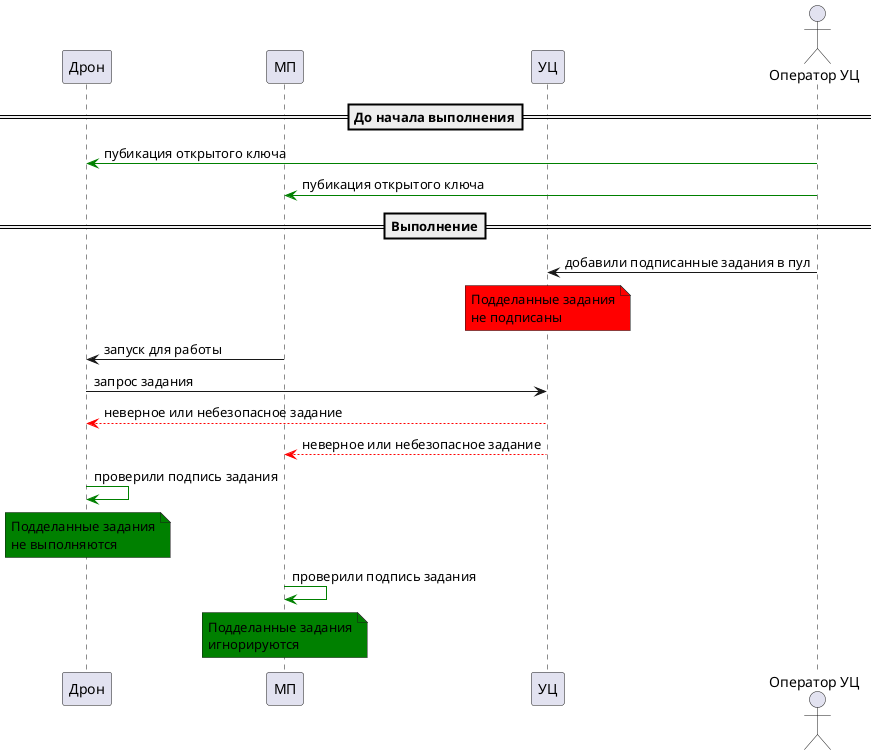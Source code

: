 @startuml

participant Drone as "Дрон"

participant Mobile as "МП"
participant CC as "УЦ"
actor "Оператор УЦ" as u_cc

==До начала выполнения==
u_cc -[#green]>Drone: пубикация открытого ключа
u_cc -[#green]>Mobile: пубикация открытого ключа
==Выполнение==

u_cc -> CC: добавили подписанные задания в пул

note over CC #red
Подделанные задания
не подписаны
end note
Mobile -> Drone: запуск для работы
Drone -> CC: запрос задания
CC --[#red]> Drone: неверное или небезопасное задание
CC --[#red]> Mobile: неверное или небезопасное задание
Drone -[#green]> Drone: проверили подпись задания
note over Drone #green
Подделанные задания
не выполняются
end note
Mobile -[#green]> Mobile: проверили подпись задания
note over Mobile #green
Подделанные задания
игнорируются
end note



@enduml